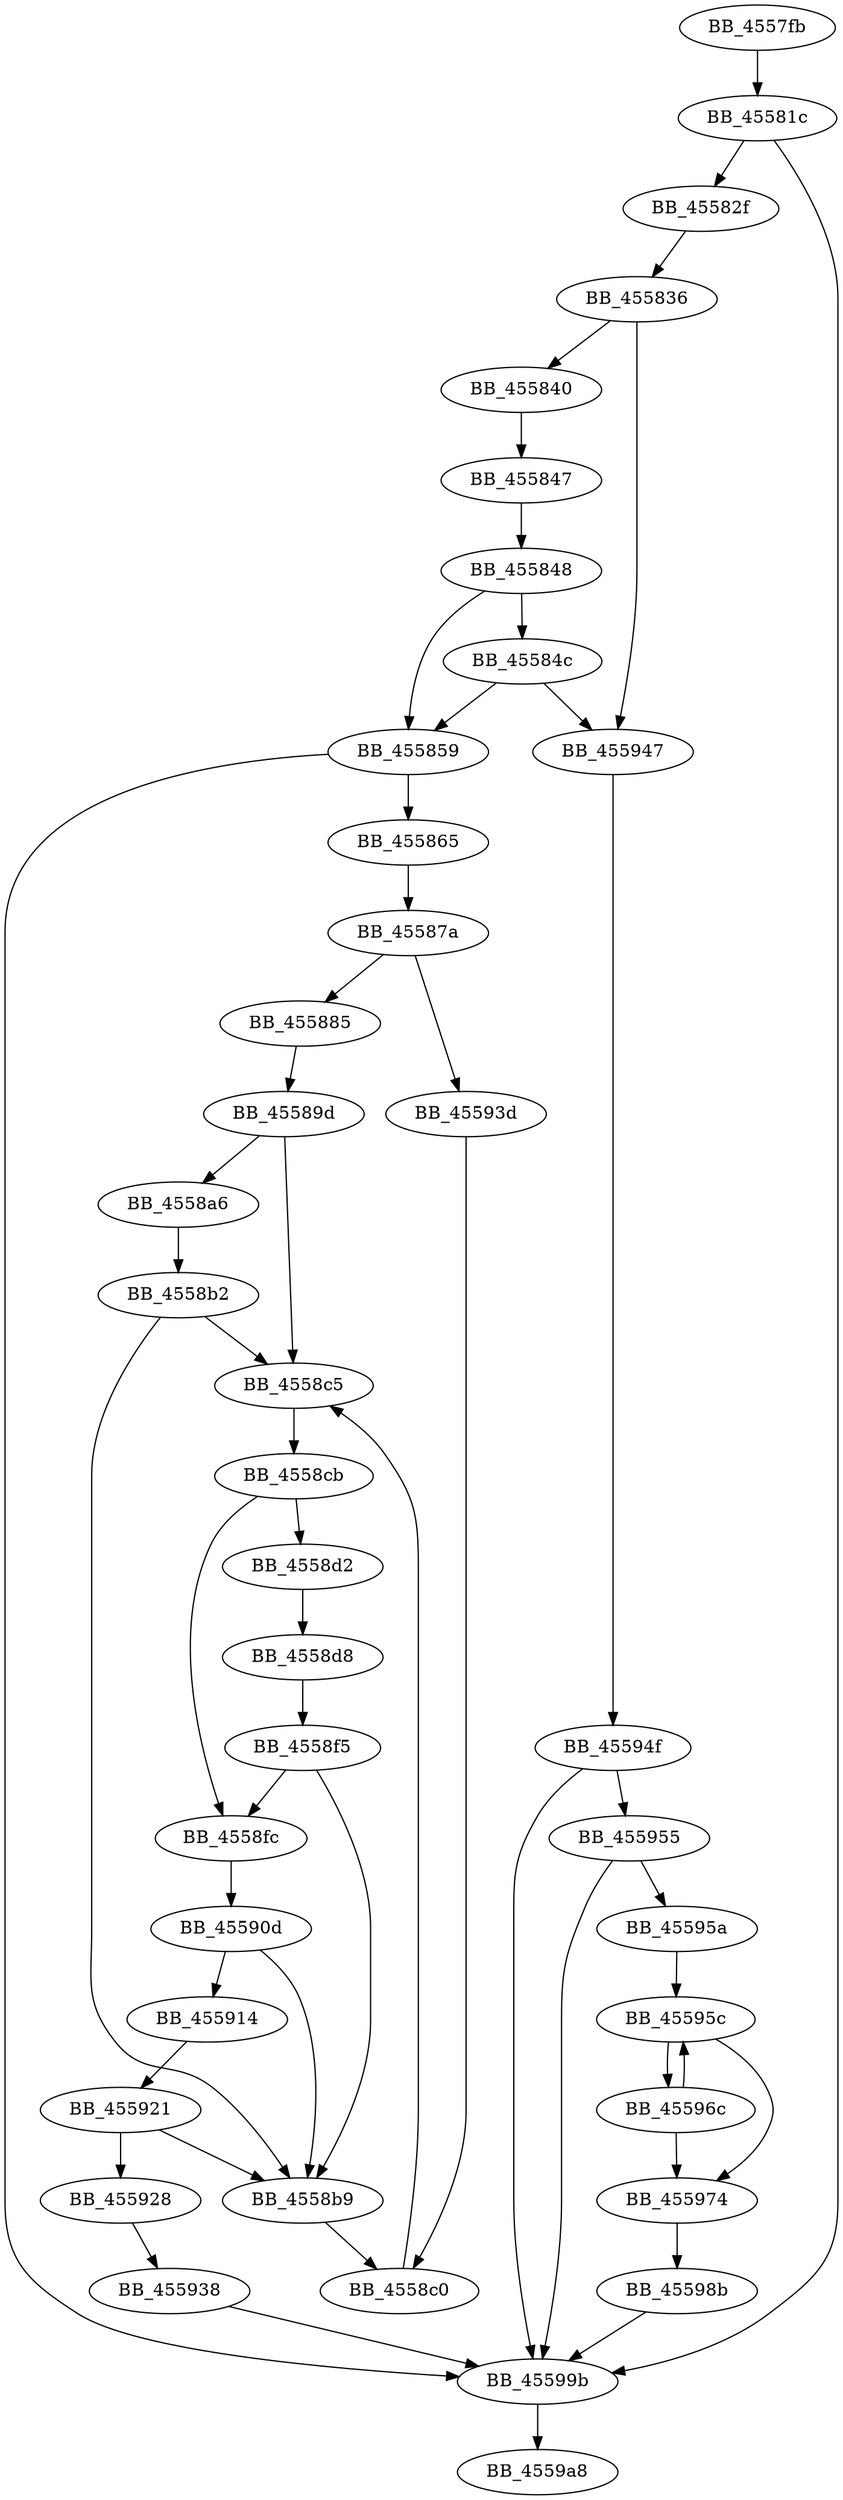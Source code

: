 DiGraph sub_4557FB{
BB_4557fb->BB_45581c
BB_45581c->BB_45582f
BB_45581c->BB_45599b
BB_45582f->BB_455836
BB_455836->BB_455840
BB_455836->BB_455947
BB_455840->BB_455847
BB_455847->BB_455848
BB_455848->BB_45584c
BB_455848->BB_455859
BB_45584c->BB_455859
BB_45584c->BB_455947
BB_455859->BB_455865
BB_455859->BB_45599b
BB_455865->BB_45587a
BB_45587a->BB_455885
BB_45587a->BB_45593d
BB_455885->BB_45589d
BB_45589d->BB_4558a6
BB_45589d->BB_4558c5
BB_4558a6->BB_4558b2
BB_4558b2->BB_4558b9
BB_4558b2->BB_4558c5
BB_4558b9->BB_4558c0
BB_4558c0->BB_4558c5
BB_4558c5->BB_4558cb
BB_4558cb->BB_4558d2
BB_4558cb->BB_4558fc
BB_4558d2->BB_4558d8
BB_4558d8->BB_4558f5
BB_4558f5->BB_4558b9
BB_4558f5->BB_4558fc
BB_4558fc->BB_45590d
BB_45590d->BB_4558b9
BB_45590d->BB_455914
BB_455914->BB_455921
BB_455921->BB_4558b9
BB_455921->BB_455928
BB_455928->BB_455938
BB_455938->BB_45599b
BB_45593d->BB_4558c0
BB_455947->BB_45594f
BB_45594f->BB_455955
BB_45594f->BB_45599b
BB_455955->BB_45595a
BB_455955->BB_45599b
BB_45595a->BB_45595c
BB_45595c->BB_45596c
BB_45595c->BB_455974
BB_45596c->BB_45595c
BB_45596c->BB_455974
BB_455974->BB_45598b
BB_45598b->BB_45599b
BB_45599b->BB_4559a8
}
